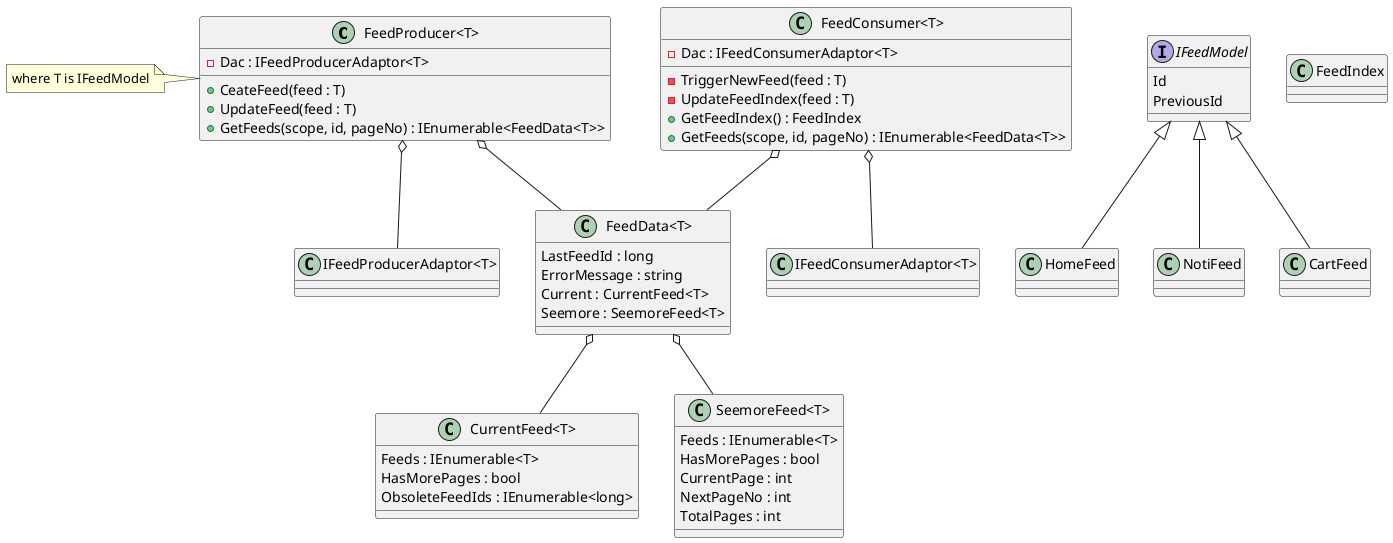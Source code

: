 @startuml Class

class "FeedProducer<T>" {
    - Dac : IFeedProducerAdaptor<T>

    + CeateFeed(feed : T)
    + UpdateFeed(feed : T)
    + GetFeeds(scope, id, pageNo) : IEnumerable<FeedData<T>>
}
note left of "FeedProducer<T>": where T is IFeedModel

class "IFeedProducerAdaptor<T>" {
}
"FeedProducer<T>" o-- "IFeedProducerAdaptor<T>"

class "FeedConsumer<T>" {
    - Dac : IFeedConsumerAdaptor<T>

    - TriggerNewFeed(feed : T)
    - UpdateFeedIndex(feed : T)
    + GetFeedIndex() : FeedIndex
    + GetFeeds(scope, id, pageNo) : IEnumerable<FeedData<T>>
}

class "IFeedConsumerAdaptor<T>" {
}
"FeedConsumer<T>" o-- "IFeedConsumerAdaptor<T>"

class "FeedData<T>"  {
    LastFeedId : long
    ErrorMessage : string 
    Current : CurrentFeed<T>
    Seemore : SeemoreFeed<T>
}
"FeedProducer<T>" o-- "FeedData<T>"
"FeedConsumer<T>" o-- "FeedData<T>"

class "CurrentFeed<T>" {
    Feeds : IEnumerable<T>
    HasMorePages : bool
    ObsoleteFeedIds : IEnumerable<long>
}
"FeedData<T>" o-- "CurrentFeed<T>"

class "SeemoreFeed<T>" {
    Feeds : IEnumerable<T>
    HasMorePages : bool
    CurrentPage : int
    NextPageNo : int
    TotalPages : int
}
"FeedData<T>" o-- "SeemoreFeed<T>"

interface IFeedModel {
    Id
    PreviousId
}

class HomeFeed extends IFeedModel { }

class NotiFeed extends IFeedModel { }

class CartFeed extends IFeedModel { }

class FeedIndex { }

@enduml